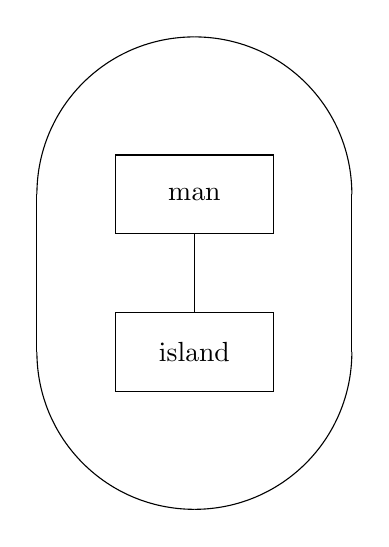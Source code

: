 \begin{tikzpicture}[baseline={(0.base)}, scale=2]
	\begin{pgfonlayer}{nodelayer}
		\node [style=none] (0) at (0, 2) {};
		\node [style=none] (1) at (1, 3) {};
		\node [style=none] (2) at (0, 2) {};
		\node [style=none] (3) at (2, 2) {};
		\node [style=none] (4) at (0, 1) {};
		\node [style=none] (6) at (2, 1) {};
		\node [style=none] (8) at (1, 1.75) {};
		\node [style=none] (9) at (1, 1.25) {};
		\node [style=none] (11) at (1, 0) {};
		\node [style=none] (12) at (0.5, 1.75) {};
		\node [style=none] (13) at (1.5, 1.75) {};
		\node [style=none] (14) at (1.5, 2.25) {};
		\node [style=none] (15) at (0.5, 2.25) {};
		\node [style=none, fill=white] (16) at (1, 2) {man};
		\node [style=none] (17) at (0.5, 0.75) {};
		\node [style=none] (18) at (1.5, 0.75) {};
		\node [style=none] (19) at (1.5, 1.25) {};
		\node [style=none] (20) at (0.5, 1.25) {};
		\node [style=none, fill=white] (21) at (1, 1) {island};
	\end{pgfonlayer}
	\begin{pgfonlayer}{edgelayer}
		\draw [in=90, out=180] (1.center) to (2.center);
		\draw [in=90, out=0] (1.center) to (3.center);
		\draw [in=90, out=-90] (2.center) to (4.center);
		\draw [in=90, out=-90] (3.center) to (6.center);
		\draw [in=90, out=-90] (8.center) to (9.center);
		\draw [in=180, out=-90] (4.center) to (11.center);
		\draw [in=0, out=-90] (6.center) to (11.center);
		\draw [-, fill=white] (12.center)
			 to (13.center)
			 to (14.center)
			 to (15.center)
			 to cycle;
		\draw [-, fill=white] (17.center)
			 to (18.center)
			 to (19.center)
			 to (20.center)
			 to cycle;
	\end{pgfonlayer}
\end{tikzpicture}
